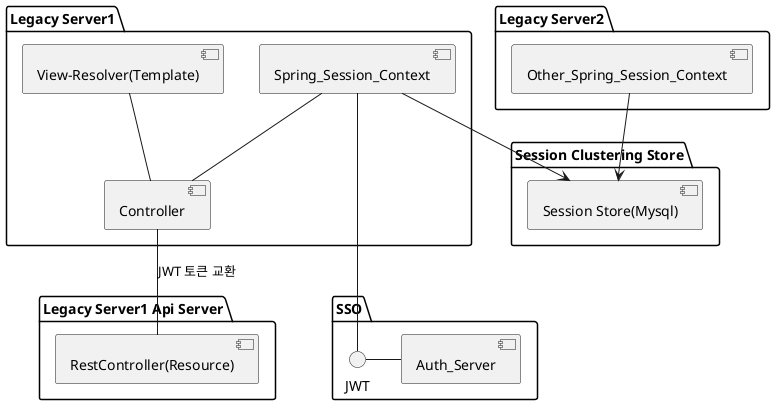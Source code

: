 @startuml

package "SSO" {
    JWT - [Auth_Server]
}


package "Legacy Server1" {
    [View-Resolver(Template)] -- [Controller]
    [Spring_Session_Context] -- [Controller]
    [Spring_Session_Context] --- JWT
}

package "Legacy Server1 Api Server" {
    [RestController(Resource)]
}

    [Controller] -- [RestController(Resource)] : JWT 토큰 교환

package "Session Clustering Store"{

    [Session Store(Mysql)]

}

[Spring_Session_Context] --> [Session Store(Mysql)]

package "Legacy Server2" {
    [Other_Spring_Session_Context] --> [Session Store(Mysql)]
}

@enduml